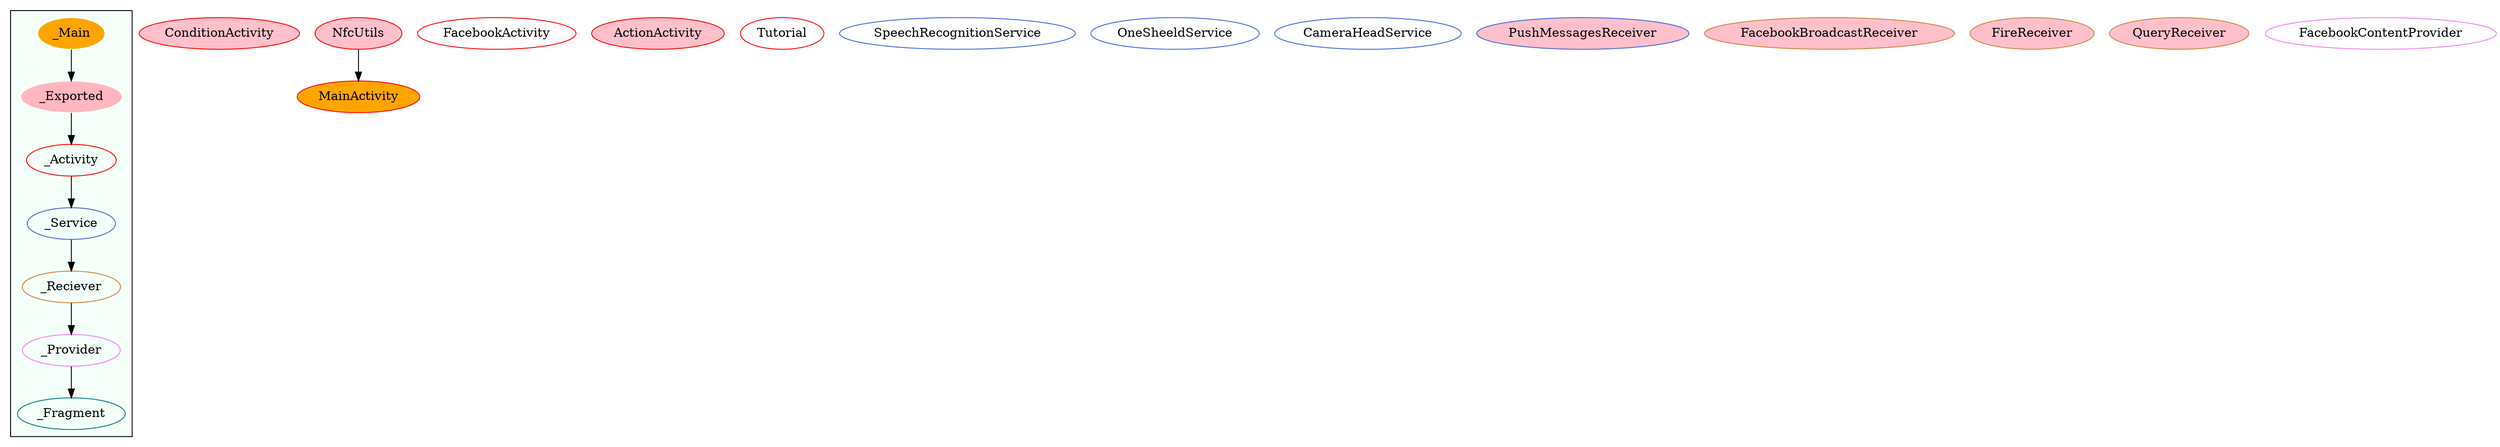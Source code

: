 digraph G {
subgraph cluster_legend{ 
bgcolor=mintcream;
_Activity[color = red];
_Service[color = royalblue];
_Provider[color = violet];
_Reciever[color = peru];
_Fragment[color = teal];
_Main[style=filled, fillcolor=orange, color = mintcream];
_Exported[style=filled, fillcolor=lightpink, color = mintcream];
_Main -> _Exported -> _Activity -> _Service -> _Reciever -> _Provider -> _Fragment; 
}
ConditionActivity[style=filled, fillcolor=pink, color = red];
MainActivity[style=filled, fillcolor=orange, color = red];
FacebookActivity[color = red];
ActionActivity[style=filled, fillcolor=pink, color = red];
Tutorial[color = red];
NfcUtils[style=filled, fillcolor=pink, color = red];
SpeechRecognitionService[color = royalblue];
OneSheeldService[color = royalblue];
CameraHeadService[color = royalblue];
PushMessagesReceiver[style=filled, fillcolor=pink, color = royalblue];
FacebookBroadcastReceiver[style=filled, fillcolor=pink, color = peru];
FireReceiver[style=filled, fillcolor=pink, color = peru];
QueryReceiver[style=filled, fillcolor=pink, color = peru];
FacebookContentProvider[color = violet];
NfcUtils->MainActivity;
}
